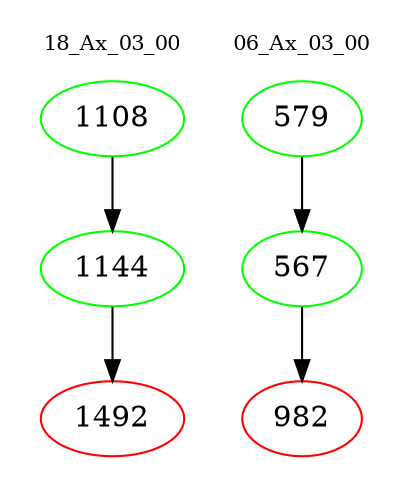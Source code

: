 digraph{
subgraph cluster_0 {
color = white
label = "18_Ax_03_00";
fontsize=10;
T0_1108 [label="1108", color="green"]
T0_1108 -> T0_1144 [color="black"]
T0_1144 [label="1144", color="green"]
T0_1144 -> T0_1492 [color="black"]
T0_1492 [label="1492", color="red"]
}
subgraph cluster_1 {
color = white
label = "06_Ax_03_00";
fontsize=10;
T1_579 [label="579", color="green"]
T1_579 -> T1_567 [color="black"]
T1_567 [label="567", color="green"]
T1_567 -> T1_982 [color="black"]
T1_982 [label="982", color="red"]
}
}

